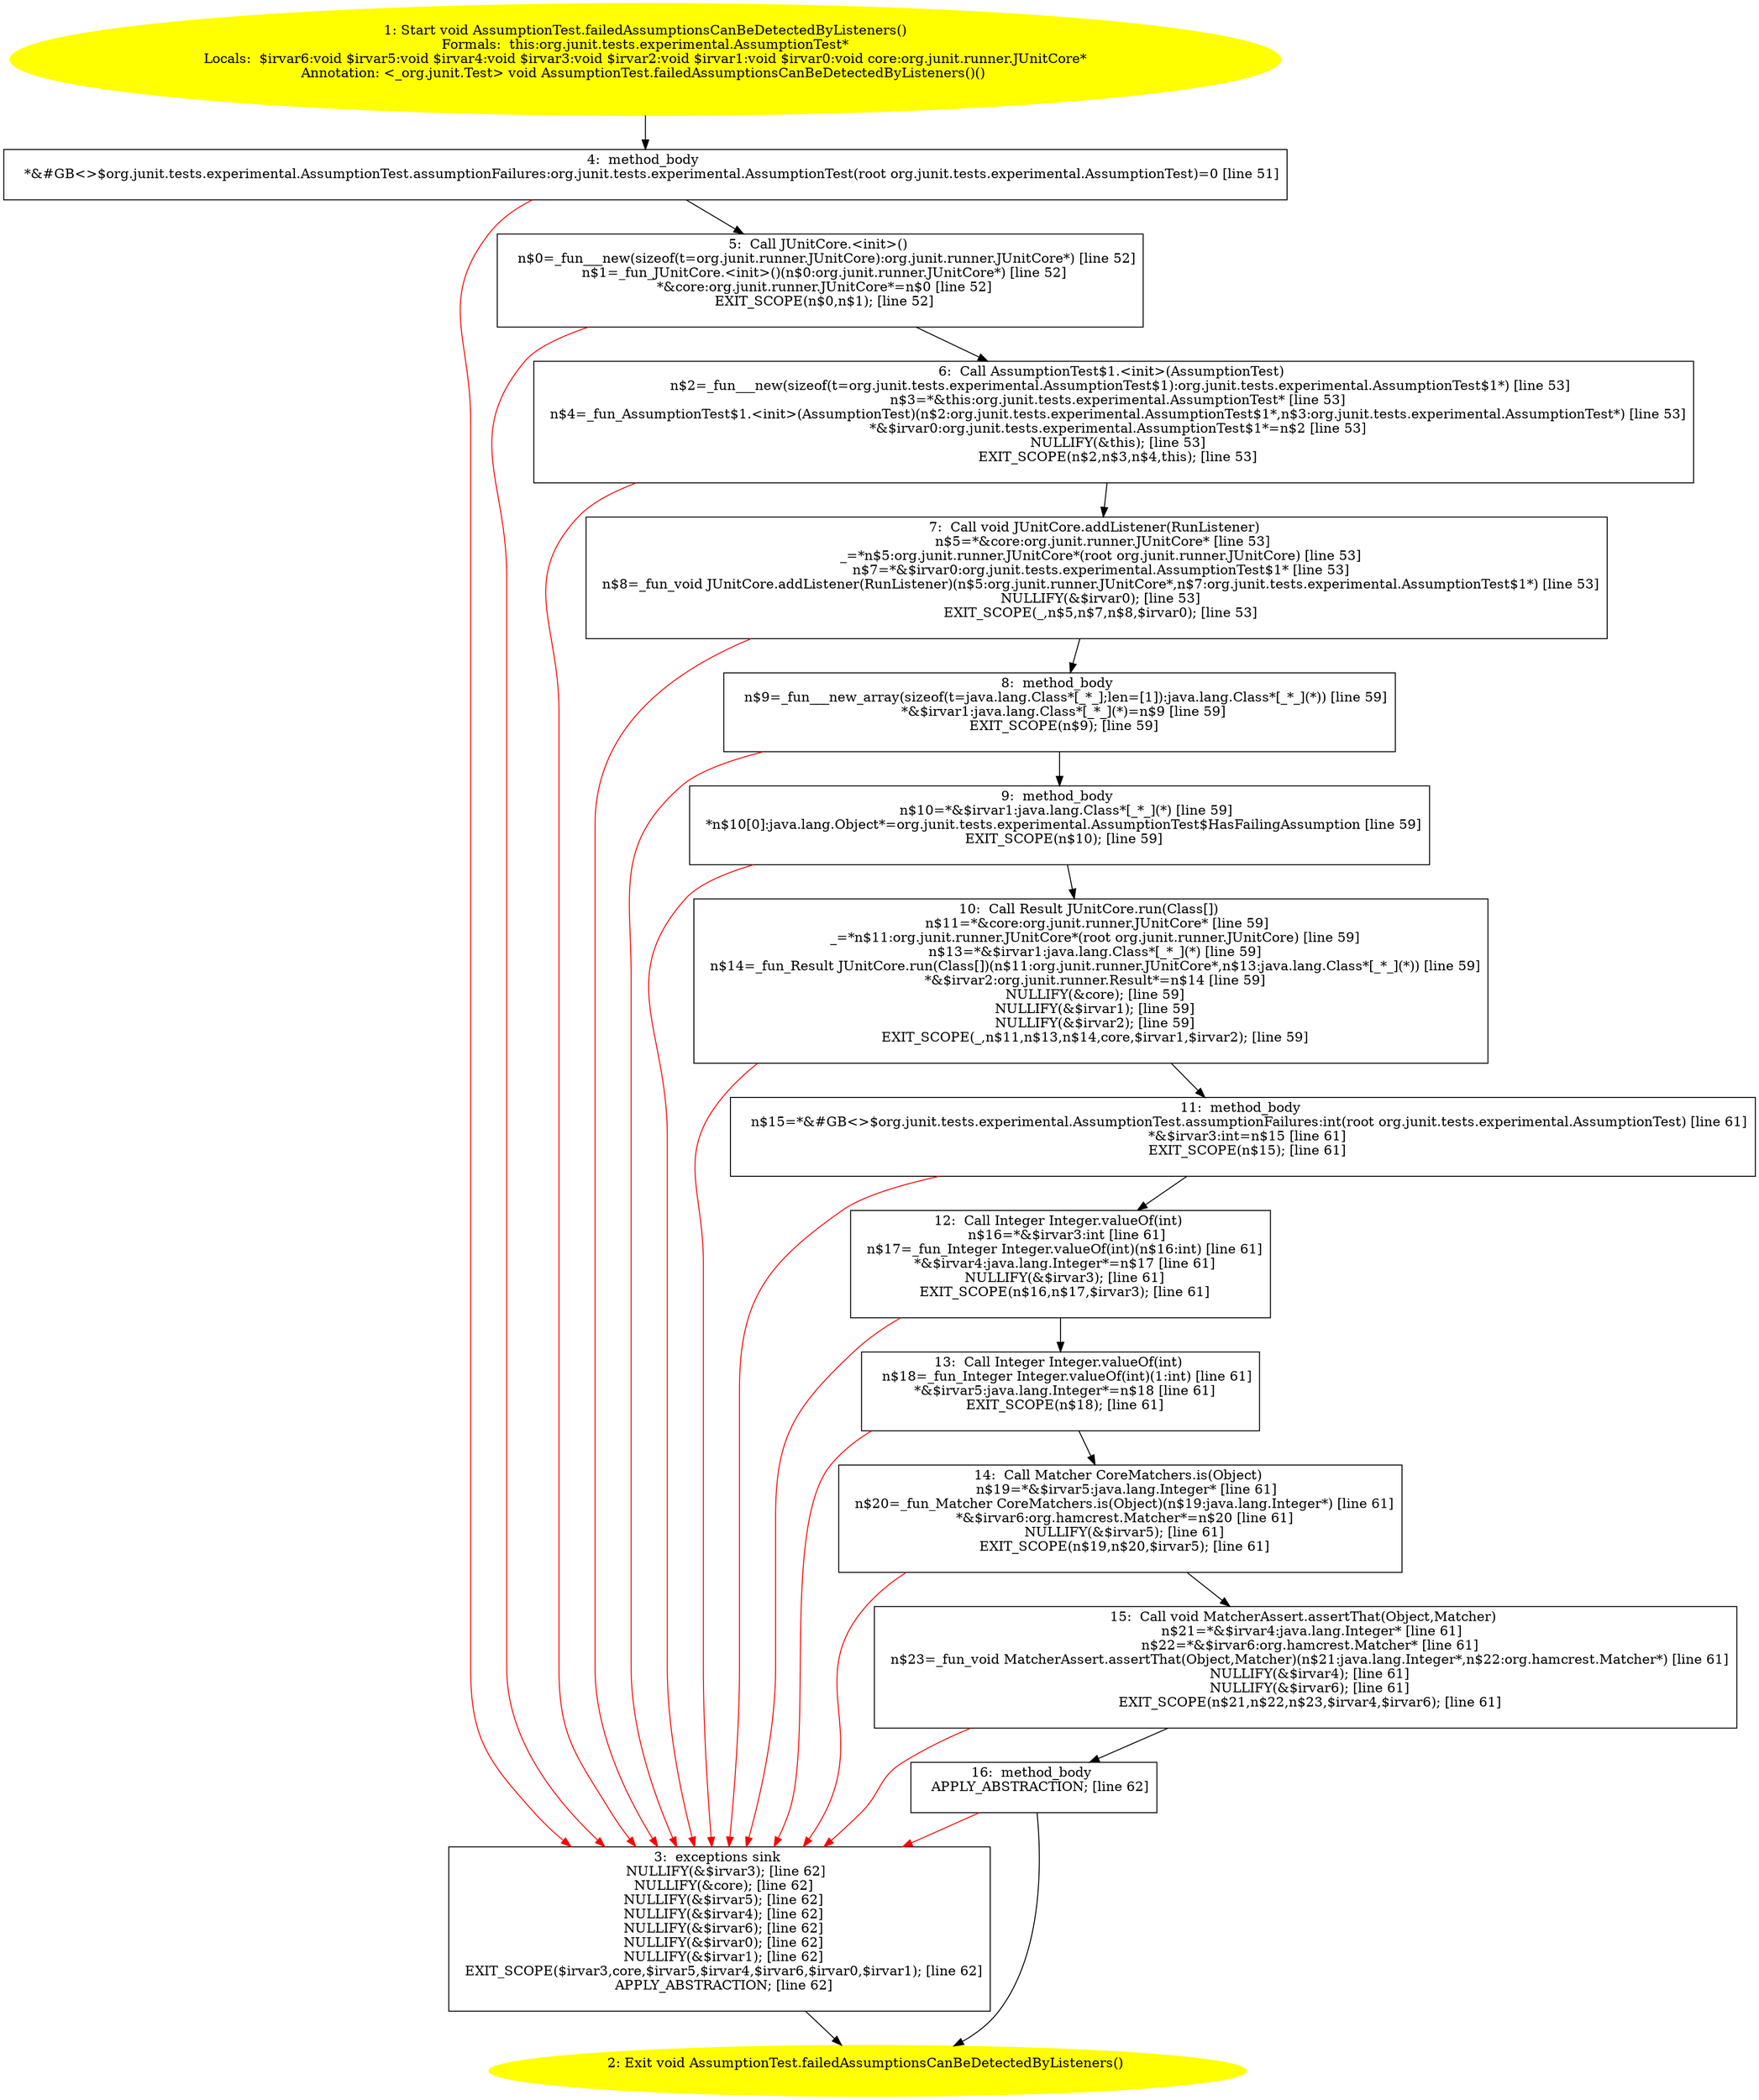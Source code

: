 /* @generated */
digraph cfg {
"org.junit.tests.experimental.AssumptionTest.failedAssumptionsCanBeDetectedByListeners():void.0317b2ce80c02a0af3ca90c66b70383a_1" [label="1: Start void AssumptionTest.failedAssumptionsCanBeDetectedByListeners()\nFormals:  this:org.junit.tests.experimental.AssumptionTest*\nLocals:  $irvar6:void $irvar5:void $irvar4:void $irvar3:void $irvar2:void $irvar1:void $irvar0:void core:org.junit.runner.JUnitCore*\nAnnotation: <_org.junit.Test> void AssumptionTest.failedAssumptionsCanBeDetectedByListeners()() \n  " color=yellow style=filled]
	

	 "org.junit.tests.experimental.AssumptionTest.failedAssumptionsCanBeDetectedByListeners():void.0317b2ce80c02a0af3ca90c66b70383a_1" -> "org.junit.tests.experimental.AssumptionTest.failedAssumptionsCanBeDetectedByListeners():void.0317b2ce80c02a0af3ca90c66b70383a_4" ;
"org.junit.tests.experimental.AssumptionTest.failedAssumptionsCanBeDetectedByListeners():void.0317b2ce80c02a0af3ca90c66b70383a_2" [label="2: Exit void AssumptionTest.failedAssumptionsCanBeDetectedByListeners() \n  " color=yellow style=filled]
	

"org.junit.tests.experimental.AssumptionTest.failedAssumptionsCanBeDetectedByListeners():void.0317b2ce80c02a0af3ca90c66b70383a_3" [label="3:  exceptions sink \n   NULLIFY(&$irvar3); [line 62]\n  NULLIFY(&core); [line 62]\n  NULLIFY(&$irvar5); [line 62]\n  NULLIFY(&$irvar4); [line 62]\n  NULLIFY(&$irvar6); [line 62]\n  NULLIFY(&$irvar0); [line 62]\n  NULLIFY(&$irvar1); [line 62]\n  EXIT_SCOPE($irvar3,core,$irvar5,$irvar4,$irvar6,$irvar0,$irvar1); [line 62]\n  APPLY_ABSTRACTION; [line 62]\n " shape="box"]
	

	 "org.junit.tests.experimental.AssumptionTest.failedAssumptionsCanBeDetectedByListeners():void.0317b2ce80c02a0af3ca90c66b70383a_3" -> "org.junit.tests.experimental.AssumptionTest.failedAssumptionsCanBeDetectedByListeners():void.0317b2ce80c02a0af3ca90c66b70383a_2" ;
"org.junit.tests.experimental.AssumptionTest.failedAssumptionsCanBeDetectedByListeners():void.0317b2ce80c02a0af3ca90c66b70383a_4" [label="4:  method_body \n   *&#GB<>$org.junit.tests.experimental.AssumptionTest.assumptionFailures:org.junit.tests.experimental.AssumptionTest(root org.junit.tests.experimental.AssumptionTest)=0 [line 51]\n " shape="box"]
	

	 "org.junit.tests.experimental.AssumptionTest.failedAssumptionsCanBeDetectedByListeners():void.0317b2ce80c02a0af3ca90c66b70383a_4" -> "org.junit.tests.experimental.AssumptionTest.failedAssumptionsCanBeDetectedByListeners():void.0317b2ce80c02a0af3ca90c66b70383a_5" ;
	 "org.junit.tests.experimental.AssumptionTest.failedAssumptionsCanBeDetectedByListeners():void.0317b2ce80c02a0af3ca90c66b70383a_4" -> "org.junit.tests.experimental.AssumptionTest.failedAssumptionsCanBeDetectedByListeners():void.0317b2ce80c02a0af3ca90c66b70383a_3" [color="red" ];
"org.junit.tests.experimental.AssumptionTest.failedAssumptionsCanBeDetectedByListeners():void.0317b2ce80c02a0af3ca90c66b70383a_5" [label="5:  Call JUnitCore.<init>() \n   n$0=_fun___new(sizeof(t=org.junit.runner.JUnitCore):org.junit.runner.JUnitCore*) [line 52]\n  n$1=_fun_JUnitCore.<init>()(n$0:org.junit.runner.JUnitCore*) [line 52]\n  *&core:org.junit.runner.JUnitCore*=n$0 [line 52]\n  EXIT_SCOPE(n$0,n$1); [line 52]\n " shape="box"]
	

	 "org.junit.tests.experimental.AssumptionTest.failedAssumptionsCanBeDetectedByListeners():void.0317b2ce80c02a0af3ca90c66b70383a_5" -> "org.junit.tests.experimental.AssumptionTest.failedAssumptionsCanBeDetectedByListeners():void.0317b2ce80c02a0af3ca90c66b70383a_6" ;
	 "org.junit.tests.experimental.AssumptionTest.failedAssumptionsCanBeDetectedByListeners():void.0317b2ce80c02a0af3ca90c66b70383a_5" -> "org.junit.tests.experimental.AssumptionTest.failedAssumptionsCanBeDetectedByListeners():void.0317b2ce80c02a0af3ca90c66b70383a_3" [color="red" ];
"org.junit.tests.experimental.AssumptionTest.failedAssumptionsCanBeDetectedByListeners():void.0317b2ce80c02a0af3ca90c66b70383a_6" [label="6:  Call AssumptionTest$1.<init>(AssumptionTest) \n   n$2=_fun___new(sizeof(t=org.junit.tests.experimental.AssumptionTest$1):org.junit.tests.experimental.AssumptionTest$1*) [line 53]\n  n$3=*&this:org.junit.tests.experimental.AssumptionTest* [line 53]\n  n$4=_fun_AssumptionTest$1.<init>(AssumptionTest)(n$2:org.junit.tests.experimental.AssumptionTest$1*,n$3:org.junit.tests.experimental.AssumptionTest*) [line 53]\n  *&$irvar0:org.junit.tests.experimental.AssumptionTest$1*=n$2 [line 53]\n  NULLIFY(&this); [line 53]\n  EXIT_SCOPE(n$2,n$3,n$4,this); [line 53]\n " shape="box"]
	

	 "org.junit.tests.experimental.AssumptionTest.failedAssumptionsCanBeDetectedByListeners():void.0317b2ce80c02a0af3ca90c66b70383a_6" -> "org.junit.tests.experimental.AssumptionTest.failedAssumptionsCanBeDetectedByListeners():void.0317b2ce80c02a0af3ca90c66b70383a_7" ;
	 "org.junit.tests.experimental.AssumptionTest.failedAssumptionsCanBeDetectedByListeners():void.0317b2ce80c02a0af3ca90c66b70383a_6" -> "org.junit.tests.experimental.AssumptionTest.failedAssumptionsCanBeDetectedByListeners():void.0317b2ce80c02a0af3ca90c66b70383a_3" [color="red" ];
"org.junit.tests.experimental.AssumptionTest.failedAssumptionsCanBeDetectedByListeners():void.0317b2ce80c02a0af3ca90c66b70383a_7" [label="7:  Call void JUnitCore.addListener(RunListener) \n   n$5=*&core:org.junit.runner.JUnitCore* [line 53]\n  _=*n$5:org.junit.runner.JUnitCore*(root org.junit.runner.JUnitCore) [line 53]\n  n$7=*&$irvar0:org.junit.tests.experimental.AssumptionTest$1* [line 53]\n  n$8=_fun_void JUnitCore.addListener(RunListener)(n$5:org.junit.runner.JUnitCore*,n$7:org.junit.tests.experimental.AssumptionTest$1*) [line 53]\n  NULLIFY(&$irvar0); [line 53]\n  EXIT_SCOPE(_,n$5,n$7,n$8,$irvar0); [line 53]\n " shape="box"]
	

	 "org.junit.tests.experimental.AssumptionTest.failedAssumptionsCanBeDetectedByListeners():void.0317b2ce80c02a0af3ca90c66b70383a_7" -> "org.junit.tests.experimental.AssumptionTest.failedAssumptionsCanBeDetectedByListeners():void.0317b2ce80c02a0af3ca90c66b70383a_8" ;
	 "org.junit.tests.experimental.AssumptionTest.failedAssumptionsCanBeDetectedByListeners():void.0317b2ce80c02a0af3ca90c66b70383a_7" -> "org.junit.tests.experimental.AssumptionTest.failedAssumptionsCanBeDetectedByListeners():void.0317b2ce80c02a0af3ca90c66b70383a_3" [color="red" ];
"org.junit.tests.experimental.AssumptionTest.failedAssumptionsCanBeDetectedByListeners():void.0317b2ce80c02a0af3ca90c66b70383a_8" [label="8:  method_body \n   n$9=_fun___new_array(sizeof(t=java.lang.Class*[_*_];len=[1]):java.lang.Class*[_*_](*)) [line 59]\n  *&$irvar1:java.lang.Class*[_*_](*)=n$9 [line 59]\n  EXIT_SCOPE(n$9); [line 59]\n " shape="box"]
	

	 "org.junit.tests.experimental.AssumptionTest.failedAssumptionsCanBeDetectedByListeners():void.0317b2ce80c02a0af3ca90c66b70383a_8" -> "org.junit.tests.experimental.AssumptionTest.failedAssumptionsCanBeDetectedByListeners():void.0317b2ce80c02a0af3ca90c66b70383a_9" ;
	 "org.junit.tests.experimental.AssumptionTest.failedAssumptionsCanBeDetectedByListeners():void.0317b2ce80c02a0af3ca90c66b70383a_8" -> "org.junit.tests.experimental.AssumptionTest.failedAssumptionsCanBeDetectedByListeners():void.0317b2ce80c02a0af3ca90c66b70383a_3" [color="red" ];
"org.junit.tests.experimental.AssumptionTest.failedAssumptionsCanBeDetectedByListeners():void.0317b2ce80c02a0af3ca90c66b70383a_9" [label="9:  method_body \n   n$10=*&$irvar1:java.lang.Class*[_*_](*) [line 59]\n  *n$10[0]:java.lang.Object*=org.junit.tests.experimental.AssumptionTest$HasFailingAssumption [line 59]\n  EXIT_SCOPE(n$10); [line 59]\n " shape="box"]
	

	 "org.junit.tests.experimental.AssumptionTest.failedAssumptionsCanBeDetectedByListeners():void.0317b2ce80c02a0af3ca90c66b70383a_9" -> "org.junit.tests.experimental.AssumptionTest.failedAssumptionsCanBeDetectedByListeners():void.0317b2ce80c02a0af3ca90c66b70383a_10" ;
	 "org.junit.tests.experimental.AssumptionTest.failedAssumptionsCanBeDetectedByListeners():void.0317b2ce80c02a0af3ca90c66b70383a_9" -> "org.junit.tests.experimental.AssumptionTest.failedAssumptionsCanBeDetectedByListeners():void.0317b2ce80c02a0af3ca90c66b70383a_3" [color="red" ];
"org.junit.tests.experimental.AssumptionTest.failedAssumptionsCanBeDetectedByListeners():void.0317b2ce80c02a0af3ca90c66b70383a_10" [label="10:  Call Result JUnitCore.run(Class[]) \n   n$11=*&core:org.junit.runner.JUnitCore* [line 59]\n  _=*n$11:org.junit.runner.JUnitCore*(root org.junit.runner.JUnitCore) [line 59]\n  n$13=*&$irvar1:java.lang.Class*[_*_](*) [line 59]\n  n$14=_fun_Result JUnitCore.run(Class[])(n$11:org.junit.runner.JUnitCore*,n$13:java.lang.Class*[_*_](*)) [line 59]\n  *&$irvar2:org.junit.runner.Result*=n$14 [line 59]\n  NULLIFY(&core); [line 59]\n  NULLIFY(&$irvar1); [line 59]\n  NULLIFY(&$irvar2); [line 59]\n  EXIT_SCOPE(_,n$11,n$13,n$14,core,$irvar1,$irvar2); [line 59]\n " shape="box"]
	

	 "org.junit.tests.experimental.AssumptionTest.failedAssumptionsCanBeDetectedByListeners():void.0317b2ce80c02a0af3ca90c66b70383a_10" -> "org.junit.tests.experimental.AssumptionTest.failedAssumptionsCanBeDetectedByListeners():void.0317b2ce80c02a0af3ca90c66b70383a_11" ;
	 "org.junit.tests.experimental.AssumptionTest.failedAssumptionsCanBeDetectedByListeners():void.0317b2ce80c02a0af3ca90c66b70383a_10" -> "org.junit.tests.experimental.AssumptionTest.failedAssumptionsCanBeDetectedByListeners():void.0317b2ce80c02a0af3ca90c66b70383a_3" [color="red" ];
"org.junit.tests.experimental.AssumptionTest.failedAssumptionsCanBeDetectedByListeners():void.0317b2ce80c02a0af3ca90c66b70383a_11" [label="11:  method_body \n   n$15=*&#GB<>$org.junit.tests.experimental.AssumptionTest.assumptionFailures:int(root org.junit.tests.experimental.AssumptionTest) [line 61]\n  *&$irvar3:int=n$15 [line 61]\n  EXIT_SCOPE(n$15); [line 61]\n " shape="box"]
	

	 "org.junit.tests.experimental.AssumptionTest.failedAssumptionsCanBeDetectedByListeners():void.0317b2ce80c02a0af3ca90c66b70383a_11" -> "org.junit.tests.experimental.AssumptionTest.failedAssumptionsCanBeDetectedByListeners():void.0317b2ce80c02a0af3ca90c66b70383a_12" ;
	 "org.junit.tests.experimental.AssumptionTest.failedAssumptionsCanBeDetectedByListeners():void.0317b2ce80c02a0af3ca90c66b70383a_11" -> "org.junit.tests.experimental.AssumptionTest.failedAssumptionsCanBeDetectedByListeners():void.0317b2ce80c02a0af3ca90c66b70383a_3" [color="red" ];
"org.junit.tests.experimental.AssumptionTest.failedAssumptionsCanBeDetectedByListeners():void.0317b2ce80c02a0af3ca90c66b70383a_12" [label="12:  Call Integer Integer.valueOf(int) \n   n$16=*&$irvar3:int [line 61]\n  n$17=_fun_Integer Integer.valueOf(int)(n$16:int) [line 61]\n  *&$irvar4:java.lang.Integer*=n$17 [line 61]\n  NULLIFY(&$irvar3); [line 61]\n  EXIT_SCOPE(n$16,n$17,$irvar3); [line 61]\n " shape="box"]
	

	 "org.junit.tests.experimental.AssumptionTest.failedAssumptionsCanBeDetectedByListeners():void.0317b2ce80c02a0af3ca90c66b70383a_12" -> "org.junit.tests.experimental.AssumptionTest.failedAssumptionsCanBeDetectedByListeners():void.0317b2ce80c02a0af3ca90c66b70383a_13" ;
	 "org.junit.tests.experimental.AssumptionTest.failedAssumptionsCanBeDetectedByListeners():void.0317b2ce80c02a0af3ca90c66b70383a_12" -> "org.junit.tests.experimental.AssumptionTest.failedAssumptionsCanBeDetectedByListeners():void.0317b2ce80c02a0af3ca90c66b70383a_3" [color="red" ];
"org.junit.tests.experimental.AssumptionTest.failedAssumptionsCanBeDetectedByListeners():void.0317b2ce80c02a0af3ca90c66b70383a_13" [label="13:  Call Integer Integer.valueOf(int) \n   n$18=_fun_Integer Integer.valueOf(int)(1:int) [line 61]\n  *&$irvar5:java.lang.Integer*=n$18 [line 61]\n  EXIT_SCOPE(n$18); [line 61]\n " shape="box"]
	

	 "org.junit.tests.experimental.AssumptionTest.failedAssumptionsCanBeDetectedByListeners():void.0317b2ce80c02a0af3ca90c66b70383a_13" -> "org.junit.tests.experimental.AssumptionTest.failedAssumptionsCanBeDetectedByListeners():void.0317b2ce80c02a0af3ca90c66b70383a_14" ;
	 "org.junit.tests.experimental.AssumptionTest.failedAssumptionsCanBeDetectedByListeners():void.0317b2ce80c02a0af3ca90c66b70383a_13" -> "org.junit.tests.experimental.AssumptionTest.failedAssumptionsCanBeDetectedByListeners():void.0317b2ce80c02a0af3ca90c66b70383a_3" [color="red" ];
"org.junit.tests.experimental.AssumptionTest.failedAssumptionsCanBeDetectedByListeners():void.0317b2ce80c02a0af3ca90c66b70383a_14" [label="14:  Call Matcher CoreMatchers.is(Object) \n   n$19=*&$irvar5:java.lang.Integer* [line 61]\n  n$20=_fun_Matcher CoreMatchers.is(Object)(n$19:java.lang.Integer*) [line 61]\n  *&$irvar6:org.hamcrest.Matcher*=n$20 [line 61]\n  NULLIFY(&$irvar5); [line 61]\n  EXIT_SCOPE(n$19,n$20,$irvar5); [line 61]\n " shape="box"]
	

	 "org.junit.tests.experimental.AssumptionTest.failedAssumptionsCanBeDetectedByListeners():void.0317b2ce80c02a0af3ca90c66b70383a_14" -> "org.junit.tests.experimental.AssumptionTest.failedAssumptionsCanBeDetectedByListeners():void.0317b2ce80c02a0af3ca90c66b70383a_15" ;
	 "org.junit.tests.experimental.AssumptionTest.failedAssumptionsCanBeDetectedByListeners():void.0317b2ce80c02a0af3ca90c66b70383a_14" -> "org.junit.tests.experimental.AssumptionTest.failedAssumptionsCanBeDetectedByListeners():void.0317b2ce80c02a0af3ca90c66b70383a_3" [color="red" ];
"org.junit.tests.experimental.AssumptionTest.failedAssumptionsCanBeDetectedByListeners():void.0317b2ce80c02a0af3ca90c66b70383a_15" [label="15:  Call void MatcherAssert.assertThat(Object,Matcher) \n   n$21=*&$irvar4:java.lang.Integer* [line 61]\n  n$22=*&$irvar6:org.hamcrest.Matcher* [line 61]\n  n$23=_fun_void MatcherAssert.assertThat(Object,Matcher)(n$21:java.lang.Integer*,n$22:org.hamcrest.Matcher*) [line 61]\n  NULLIFY(&$irvar4); [line 61]\n  NULLIFY(&$irvar6); [line 61]\n  EXIT_SCOPE(n$21,n$22,n$23,$irvar4,$irvar6); [line 61]\n " shape="box"]
	

	 "org.junit.tests.experimental.AssumptionTest.failedAssumptionsCanBeDetectedByListeners():void.0317b2ce80c02a0af3ca90c66b70383a_15" -> "org.junit.tests.experimental.AssumptionTest.failedAssumptionsCanBeDetectedByListeners():void.0317b2ce80c02a0af3ca90c66b70383a_16" ;
	 "org.junit.tests.experimental.AssumptionTest.failedAssumptionsCanBeDetectedByListeners():void.0317b2ce80c02a0af3ca90c66b70383a_15" -> "org.junit.tests.experimental.AssumptionTest.failedAssumptionsCanBeDetectedByListeners():void.0317b2ce80c02a0af3ca90c66b70383a_3" [color="red" ];
"org.junit.tests.experimental.AssumptionTest.failedAssumptionsCanBeDetectedByListeners():void.0317b2ce80c02a0af3ca90c66b70383a_16" [label="16:  method_body \n   APPLY_ABSTRACTION; [line 62]\n " shape="box"]
	

	 "org.junit.tests.experimental.AssumptionTest.failedAssumptionsCanBeDetectedByListeners():void.0317b2ce80c02a0af3ca90c66b70383a_16" -> "org.junit.tests.experimental.AssumptionTest.failedAssumptionsCanBeDetectedByListeners():void.0317b2ce80c02a0af3ca90c66b70383a_2" ;
	 "org.junit.tests.experimental.AssumptionTest.failedAssumptionsCanBeDetectedByListeners():void.0317b2ce80c02a0af3ca90c66b70383a_16" -> "org.junit.tests.experimental.AssumptionTest.failedAssumptionsCanBeDetectedByListeners():void.0317b2ce80c02a0af3ca90c66b70383a_3" [color="red" ];
}
